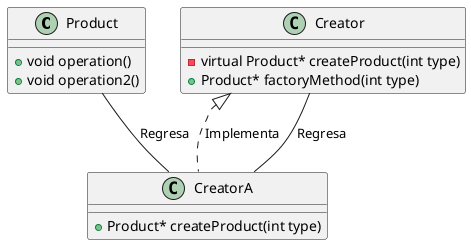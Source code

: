 @startuml
  class Product{
    + void operation()
    + void operation2()
  }

  class Creator{
    - virtual Product* createProduct(int type)
    + Product* factoryMethod(int type)
  }

  class CreatorA{
  + Product* createProduct(int type)

  }

  Creator <|..CreatorA : Implementa
  Creator -- CreatorA :  Regresa
  Product -- CreatorA :  Regresa

@enduml

